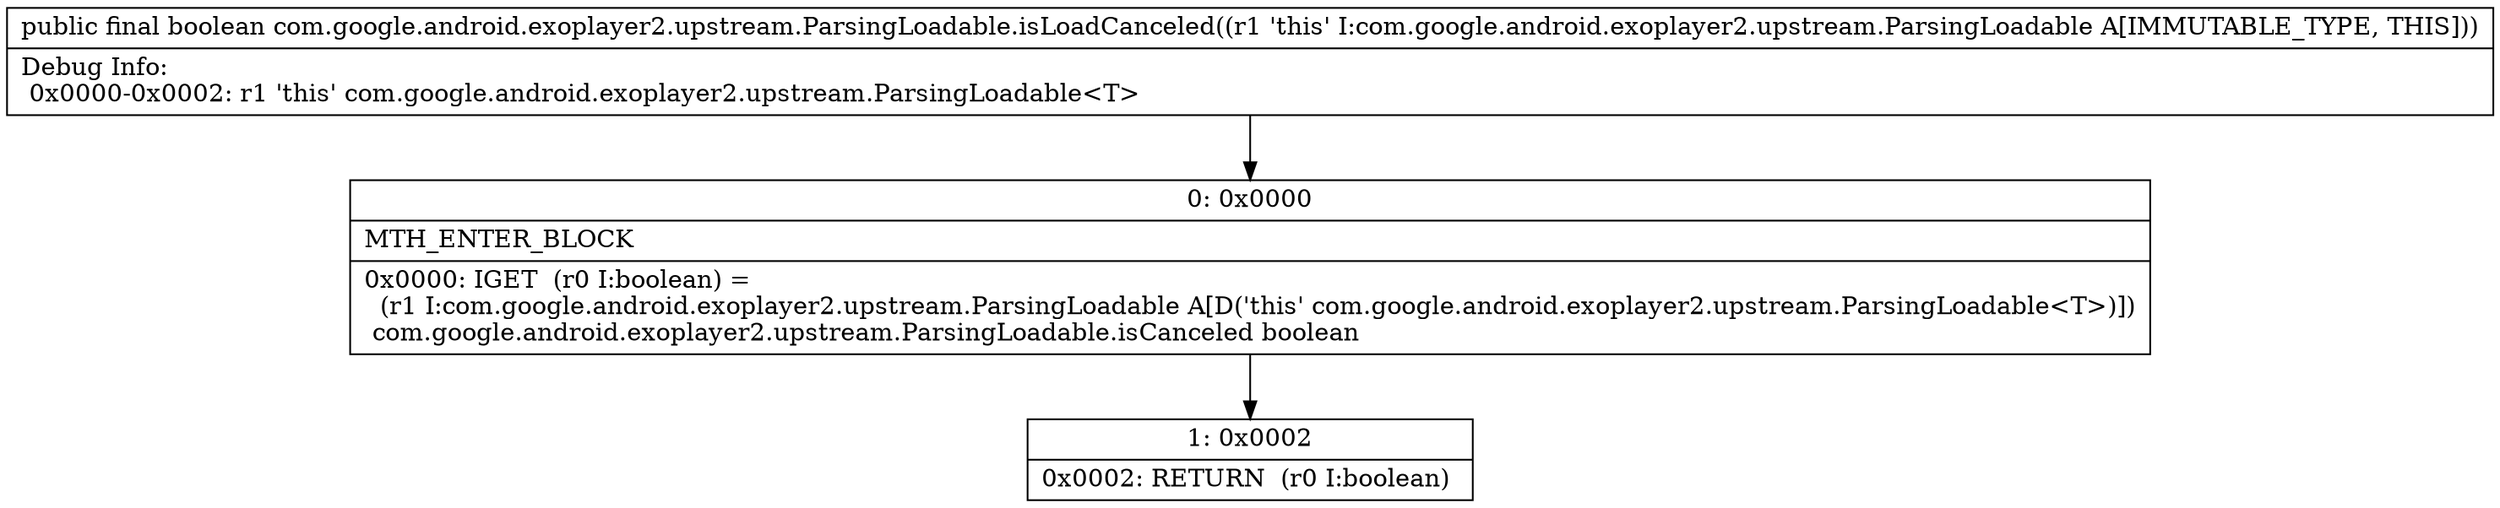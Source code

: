 digraph "CFG forcom.google.android.exoplayer2.upstream.ParsingLoadable.isLoadCanceled()Z" {
Node_0 [shape=record,label="{0\:\ 0x0000|MTH_ENTER_BLOCK\l|0x0000: IGET  (r0 I:boolean) = \l  (r1 I:com.google.android.exoplayer2.upstream.ParsingLoadable A[D('this' com.google.android.exoplayer2.upstream.ParsingLoadable\<T\>)])\l com.google.android.exoplayer2.upstream.ParsingLoadable.isCanceled boolean \l}"];
Node_1 [shape=record,label="{1\:\ 0x0002|0x0002: RETURN  (r0 I:boolean) \l}"];
MethodNode[shape=record,label="{public final boolean com.google.android.exoplayer2.upstream.ParsingLoadable.isLoadCanceled((r1 'this' I:com.google.android.exoplayer2.upstream.ParsingLoadable A[IMMUTABLE_TYPE, THIS]))  | Debug Info:\l  0x0000\-0x0002: r1 'this' com.google.android.exoplayer2.upstream.ParsingLoadable\<T\>\l}"];
MethodNode -> Node_0;
Node_0 -> Node_1;
}

